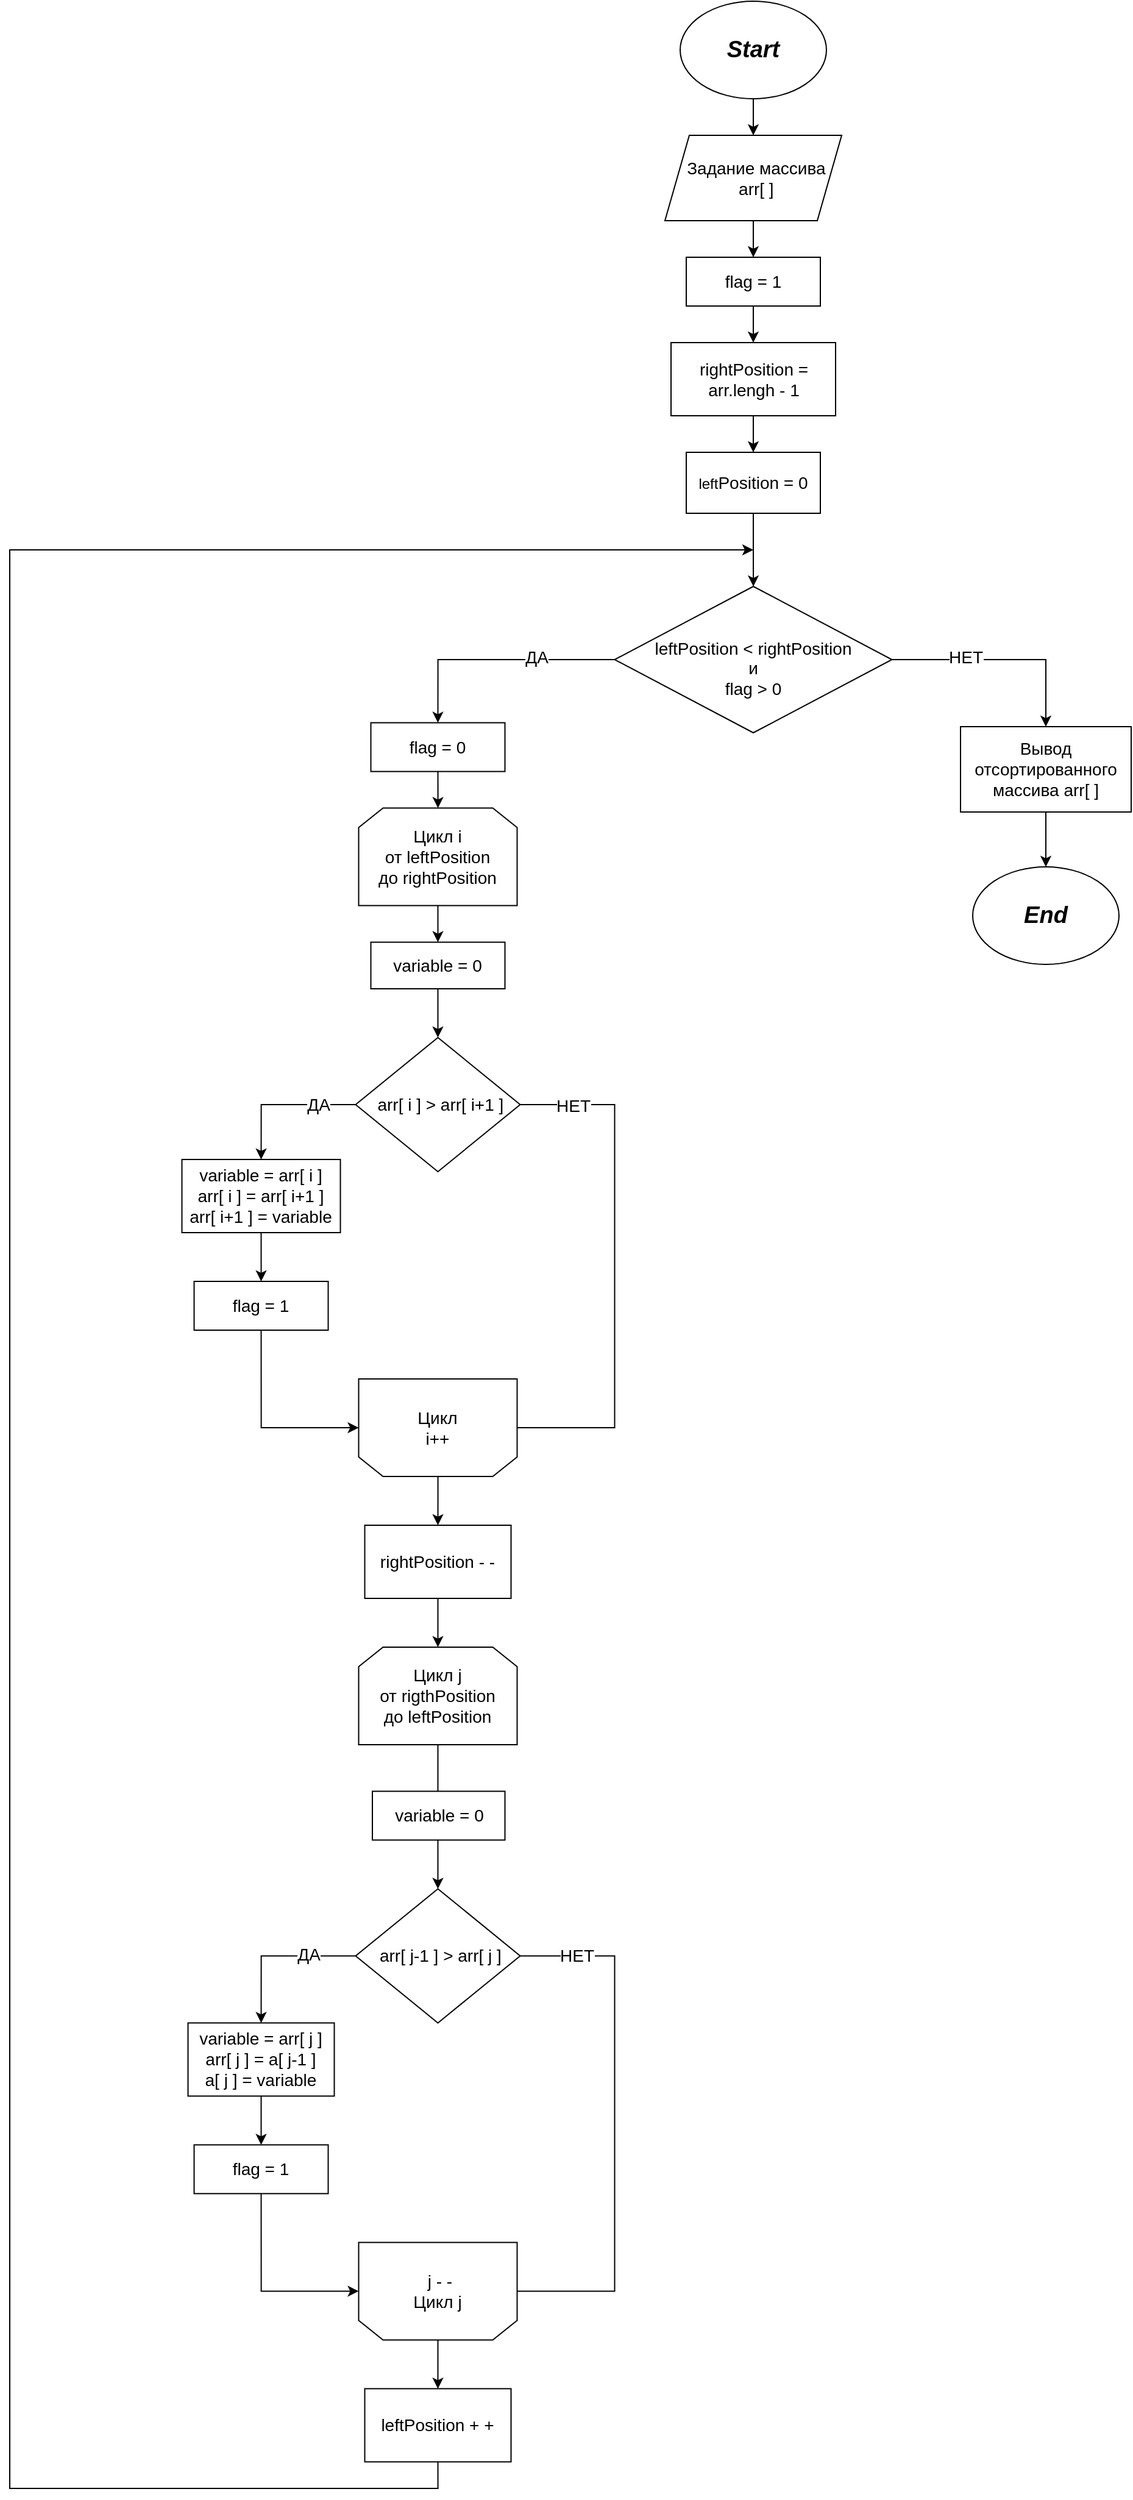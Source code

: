 <mxfile version="22.0.0" type="device">
  <diagram name="Page-1" id="VX5UAWXD-giaiqMZnsXl">
    <mxGraphModel dx="2284" dy="1846" grid="1" gridSize="10" guides="1" tooltips="1" connect="1" arrows="1" fold="1" page="1" pageScale="1" pageWidth="850" pageHeight="1100" math="0" shadow="0">
      <root>
        <mxCell id="0" />
        <mxCell id="1" parent="0" />
        <mxCell id="6iWy4jJI9dwAKIS74mSv-35" style="edgeStyle=orthogonalEdgeStyle;rounded=0;orthogonalLoop=1;jettySize=auto;html=1;exitX=0.5;exitY=1;exitDx=0;exitDy=0;" parent="1" source="6iWy4jJI9dwAKIS74mSv-1" target="6iWy4jJI9dwAKIS74mSv-4" edge="1">
          <mxGeometry relative="1" as="geometry" />
        </mxCell>
        <mxCell id="6iWy4jJI9dwAKIS74mSv-1" value="&lt;div style=&quot;font-size: 14px;&quot;&gt;&lt;font style=&quot;font-size: 14px;&quot;&gt;&amp;nbsp;Задание массива&lt;/font&gt;&lt;/div&gt;&lt;div style=&quot;font-size: 14px;&quot;&gt;&lt;font style=&quot;font-size: 14px;&quot;&gt;&amp;nbsp;arr[ ]&lt;/font&gt;&lt;/div&gt;" style="shape=parallelogram;perimeter=parallelogramPerimeter;whiteSpace=wrap;html=1;fixedSize=1;" parent="1" vertex="1">
          <mxGeometry x="327.5" y="70" width="145" height="70" as="geometry" />
        </mxCell>
        <mxCell id="6iWy4jJI9dwAKIS74mSv-34" style="edgeStyle=orthogonalEdgeStyle;rounded=0;orthogonalLoop=1;jettySize=auto;html=1;exitX=0.5;exitY=1;exitDx=0;exitDy=0;entryX=0.5;entryY=0;entryDx=0;entryDy=0;" parent="1" source="6iWy4jJI9dwAKIS74mSv-3" target="6iWy4jJI9dwAKIS74mSv-1" edge="1">
          <mxGeometry relative="1" as="geometry" />
        </mxCell>
        <mxCell id="6iWy4jJI9dwAKIS74mSv-3" value="&lt;b&gt;&lt;font style=&quot;font-size: 19px;&quot;&gt;&lt;i&gt;Start&lt;/i&gt;&lt;/font&gt;&lt;/b&gt;" style="ellipse;whiteSpace=wrap;html=1;" parent="1" vertex="1">
          <mxGeometry x="340" y="-40" width="120" height="80" as="geometry" />
        </mxCell>
        <mxCell id="6iWy4jJI9dwAKIS74mSv-36" style="edgeStyle=orthogonalEdgeStyle;rounded=0;orthogonalLoop=1;jettySize=auto;html=1;exitX=0.5;exitY=1;exitDx=0;exitDy=0;entryX=0.5;entryY=0;entryDx=0;entryDy=0;" parent="1" source="6iWy4jJI9dwAKIS74mSv-4" target="6iWy4jJI9dwAKIS74mSv-6" edge="1">
          <mxGeometry relative="1" as="geometry" />
        </mxCell>
        <mxCell id="6iWy4jJI9dwAKIS74mSv-4" value="&lt;font style=&quot;font-size: 14px;&quot;&gt;flag = 1&lt;/font&gt;" style="rounded=0;whiteSpace=wrap;html=1;" parent="1" vertex="1">
          <mxGeometry x="345" y="170" width="110" height="40" as="geometry" />
        </mxCell>
        <mxCell id="6iWy4jJI9dwAKIS74mSv-37" style="edgeStyle=orthogonalEdgeStyle;rounded=0;orthogonalLoop=1;jettySize=auto;html=1;exitX=0.5;exitY=1;exitDx=0;exitDy=0;entryX=0.5;entryY=0;entryDx=0;entryDy=0;" parent="1" source="6iWy4jJI9dwAKIS74mSv-6" target="6iWy4jJI9dwAKIS74mSv-23" edge="1">
          <mxGeometry relative="1" as="geometry" />
        </mxCell>
        <mxCell id="6iWy4jJI9dwAKIS74mSv-6" value="&lt;font style=&quot;font-size: 14px;&quot;&gt;rightPosition = arr.lengh - 1&lt;br&gt;&lt;/font&gt;" style="rounded=0;whiteSpace=wrap;html=1;" parent="1" vertex="1">
          <mxGeometry x="332.5" y="240" width="135" height="60" as="geometry" />
        </mxCell>
        <mxCell id="6iWy4jJI9dwAKIS74mSv-39" style="edgeStyle=orthogonalEdgeStyle;rounded=0;orthogonalLoop=1;jettySize=auto;html=1;exitX=0;exitY=0.5;exitDx=0;exitDy=0;entryX=0.5;entryY=0;entryDx=0;entryDy=0;" parent="1" source="6iWy4jJI9dwAKIS74mSv-7" target="6iWy4jJI9dwAKIS74mSv-24" edge="1">
          <mxGeometry relative="1" as="geometry">
            <mxPoint x="252.5" y="521.79" as="sourcePoint" />
          </mxGeometry>
        </mxCell>
        <mxCell id="6iWy4jJI9dwAKIS74mSv-40" value="ДА" style="edgeLabel;html=1;align=center;verticalAlign=middle;resizable=0;points=[];fontSize=14;" parent="6iWy4jJI9dwAKIS74mSv-39" vertex="1" connectable="0">
          <mxGeometry x="-0.346" y="-2" relative="1" as="geometry">
            <mxPoint as="offset" />
          </mxGeometry>
        </mxCell>
        <mxCell id="6iWy4jJI9dwAKIS74mSv-64" style="edgeStyle=orthogonalEdgeStyle;rounded=0;orthogonalLoop=1;jettySize=auto;html=1;exitX=1;exitY=0.5;exitDx=0;exitDy=0;entryX=0.5;entryY=0;entryDx=0;entryDy=0;" parent="1" source="6iWy4jJI9dwAKIS74mSv-7" target="6iWy4jJI9dwAKIS74mSv-21" edge="1">
          <mxGeometry relative="1" as="geometry" />
        </mxCell>
        <mxCell id="6iWy4jJI9dwAKIS74mSv-66" value="НЕТ" style="edgeLabel;html=1;align=center;verticalAlign=middle;resizable=0;points=[];fontSize=14;" parent="6iWy4jJI9dwAKIS74mSv-64" vertex="1" connectable="0">
          <mxGeometry x="-0.346" y="2" relative="1" as="geometry">
            <mxPoint as="offset" />
          </mxGeometry>
        </mxCell>
        <mxCell id="6iWy4jJI9dwAKIS74mSv-7" value="&lt;br&gt;&lt;div style=&quot;font-size: 14px;&quot;&gt;&lt;font style=&quot;font-size: 14px;&quot;&gt;leftPosition &amp;lt; rightPosition&lt;/font&gt;&lt;/div&gt;&lt;div style=&quot;font-size: 14px;&quot;&gt;&lt;font style=&quot;font-size: 14px;&quot;&gt;и &lt;br&gt;&lt;/font&gt;&lt;/div&gt;&lt;div style=&quot;font-size: 14px;&quot;&gt;&lt;font style=&quot;font-size: 14px;&quot;&gt;flag &amp;gt; 0&lt;font style=&quot;font-size: 14px;&quot;&gt;&lt;br&gt;&lt;/font&gt;&lt;/font&gt;&lt;/div&gt;" style="rhombus;whiteSpace=wrap;html=1;" parent="1" vertex="1">
          <mxGeometry x="286.25" y="440" width="227.5" height="120" as="geometry" />
        </mxCell>
        <mxCell id="4WM1RJwRTXSjKx9riZBm-3" style="edgeStyle=orthogonalEdgeStyle;rounded=0;orthogonalLoop=1;jettySize=auto;html=1;exitX=0.5;exitY=1;exitDx=0;exitDy=0;entryX=0.5;entryY=0;entryDx=0;entryDy=0;" edge="1" parent="1" source="6iWy4jJI9dwAKIS74mSv-9" target="4WM1RJwRTXSjKx9riZBm-2">
          <mxGeometry relative="1" as="geometry" />
        </mxCell>
        <mxCell id="6iWy4jJI9dwAKIS74mSv-9" value="&lt;div style=&quot;font-size: 14px;&quot;&gt;&lt;font style=&quot;font-size: 14px;&quot;&gt;Цикл i&lt;/font&gt;&lt;/div&gt;&lt;div style=&quot;font-size: 14px;&quot;&gt;&lt;font style=&quot;font-size: 14px;&quot;&gt;от leftPosition&lt;/font&gt;&lt;/div&gt;&lt;div style=&quot;font-size: 14px;&quot;&gt;&lt;font style=&quot;font-size: 14px;&quot;&gt;до rightPosition&lt;font style=&quot;font-size: 14px;&quot;&gt;&lt;br&gt;&lt;/font&gt;&lt;/font&gt;&lt;/div&gt;" style="shape=loopLimit;whiteSpace=wrap;html=1;" parent="1" vertex="1">
          <mxGeometry x="76.25" y="621.79" width="130" height="80" as="geometry" />
        </mxCell>
        <mxCell id="6iWy4jJI9dwAKIS74mSv-45" style="edgeStyle=orthogonalEdgeStyle;rounded=0;orthogonalLoop=1;jettySize=auto;html=1;exitX=0;exitY=0.5;exitDx=0;exitDy=0;entryX=0.5;entryY=0;entryDx=0;entryDy=0;" parent="1" source="6iWy4jJI9dwAKIS74mSv-10" target="6iWy4jJI9dwAKIS74mSv-11" edge="1">
          <mxGeometry relative="1" as="geometry" />
        </mxCell>
        <mxCell id="6iWy4jJI9dwAKIS74mSv-47" value="ДА" style="edgeLabel;html=1;align=center;verticalAlign=middle;resizable=0;points=[];fontSize=14;" parent="6iWy4jJI9dwAKIS74mSv-45" vertex="1" connectable="0">
          <mxGeometry x="-0.495" relative="1" as="geometry">
            <mxPoint as="offset" />
          </mxGeometry>
        </mxCell>
        <mxCell id="6iWy4jJI9dwAKIS74mSv-50" style="edgeStyle=orthogonalEdgeStyle;rounded=0;orthogonalLoop=1;jettySize=auto;html=1;exitX=1;exitY=0.5;exitDx=0;exitDy=0;entryX=1;entryY=0.5;entryDx=0;entryDy=0;" parent="1" source="6iWy4jJI9dwAKIS74mSv-10" target="6iWy4jJI9dwAKIS74mSv-26" edge="1">
          <mxGeometry relative="1" as="geometry">
            <Array as="points">
              <mxPoint x="286.25" y="865" />
              <mxPoint x="286.25" y="1130" />
            </Array>
          </mxGeometry>
        </mxCell>
        <mxCell id="6iWy4jJI9dwAKIS74mSv-51" value="НЕТ" style="edgeLabel;html=1;align=center;verticalAlign=middle;resizable=0;points=[];fontSize=14;" parent="6iWy4jJI9dwAKIS74mSv-50" vertex="1" connectable="0">
          <mxGeometry x="-0.849" y="-1" relative="1" as="geometry">
            <mxPoint x="1" as="offset" />
          </mxGeometry>
        </mxCell>
        <mxCell id="6iWy4jJI9dwAKIS74mSv-10" value="&lt;font style=&quot;font-size: 14px;&quot;&gt;&amp;nbsp;arr[ i ] &amp;gt; arr[ i+1 ]&lt;/font&gt;" style="rhombus;whiteSpace=wrap;html=1;" parent="1" vertex="1">
          <mxGeometry x="73.75" y="810" width="135" height="110" as="geometry" />
        </mxCell>
        <mxCell id="6iWy4jJI9dwAKIS74mSv-48" style="edgeStyle=orthogonalEdgeStyle;rounded=0;orthogonalLoop=1;jettySize=auto;html=1;exitX=0.5;exitY=1;exitDx=0;exitDy=0;entryX=0.5;entryY=0;entryDx=0;entryDy=0;" parent="1" source="6iWy4jJI9dwAKIS74mSv-11" target="6iWy4jJI9dwAKIS74mSv-25" edge="1">
          <mxGeometry relative="1" as="geometry" />
        </mxCell>
        <mxCell id="6iWy4jJI9dwAKIS74mSv-11" value="&lt;div style=&quot;font-size: 14px;&quot;&gt;&lt;font style=&quot;font-size: 14px;&quot;&gt;variable = arr[ i ]&lt;/font&gt;&lt;/div&gt;&lt;div style=&quot;font-size: 14px;&quot;&gt;&lt;font style=&quot;font-size: 14px;&quot;&gt;arr[ i ] = arr[ i+1 ]&lt;/font&gt;&lt;/div&gt;&lt;div style=&quot;font-size: 14px;&quot;&gt;&lt;font style=&quot;font-size: 14px;&quot;&gt;arr[ i+1 ] = variable&lt;font style=&quot;font-size: 14px;&quot;&gt;&lt;br&gt;&lt;/font&gt;&lt;/font&gt;&lt;/div&gt;" style="rounded=0;whiteSpace=wrap;html=1;" parent="1" vertex="1">
          <mxGeometry x="-68.75" y="910" width="130" height="60" as="geometry" />
        </mxCell>
        <mxCell id="6iWy4jJI9dwAKIS74mSv-54" style="edgeStyle=orthogonalEdgeStyle;rounded=0;orthogonalLoop=1;jettySize=auto;html=1;exitX=0.5;exitY=1;exitDx=0;exitDy=0;entryX=0.5;entryY=0;entryDx=0;entryDy=0;" parent="1" source="6iWy4jJI9dwAKIS74mSv-14" target="6iWy4jJI9dwAKIS74mSv-27" edge="1">
          <mxGeometry relative="1" as="geometry" />
        </mxCell>
        <mxCell id="6iWy4jJI9dwAKIS74mSv-14" value="&lt;font style=&quot;font-size: 14px;&quot;&gt;rightPosition - -&lt;/font&gt;" style="rounded=0;whiteSpace=wrap;html=1;" parent="1" vertex="1">
          <mxGeometry x="81.25" y="1210" width="120" height="60" as="geometry" />
        </mxCell>
        <mxCell id="6iWy4jJI9dwAKIS74mSv-65" style="edgeStyle=orthogonalEdgeStyle;rounded=0;orthogonalLoop=1;jettySize=auto;html=1;exitX=0.5;exitY=1;exitDx=0;exitDy=0;" parent="1" source="6iWy4jJI9dwAKIS74mSv-21" target="6iWy4jJI9dwAKIS74mSv-33" edge="1">
          <mxGeometry relative="1" as="geometry" />
        </mxCell>
        <mxCell id="6iWy4jJI9dwAKIS74mSv-21" value="&lt;font style=&quot;font-size: 14px;&quot;&gt;Вывод отсортированного массива arr[ ]&lt;/font&gt;" style="rounded=0;whiteSpace=wrap;html=1;" parent="1" vertex="1">
          <mxGeometry x="570" y="555" width="140" height="70" as="geometry" />
        </mxCell>
        <mxCell id="6iWy4jJI9dwAKIS74mSv-38" style="edgeStyle=orthogonalEdgeStyle;rounded=0;orthogonalLoop=1;jettySize=auto;html=1;exitX=0.5;exitY=1;exitDx=0;exitDy=0;" parent="1" source="6iWy4jJI9dwAKIS74mSv-23" target="6iWy4jJI9dwAKIS74mSv-7" edge="1">
          <mxGeometry relative="1" as="geometry" />
        </mxCell>
        <mxCell id="6iWy4jJI9dwAKIS74mSv-23" value="left&lt;font style=&quot;font-size: 14px;&quot;&gt;Position = 0&lt;/font&gt;" style="rounded=0;whiteSpace=wrap;html=1;" parent="1" vertex="1">
          <mxGeometry x="345" y="330" width="110" height="50" as="geometry" />
        </mxCell>
        <mxCell id="6iWy4jJI9dwAKIS74mSv-42" style="edgeStyle=orthogonalEdgeStyle;rounded=0;orthogonalLoop=1;jettySize=auto;html=1;exitX=0.5;exitY=1;exitDx=0;exitDy=0;" parent="1" source="6iWy4jJI9dwAKIS74mSv-24" target="6iWy4jJI9dwAKIS74mSv-9" edge="1">
          <mxGeometry relative="1" as="geometry" />
        </mxCell>
        <mxCell id="6iWy4jJI9dwAKIS74mSv-24" value="&lt;font style=&quot;font-size: 14px;&quot;&gt;flag = 0&lt;/font&gt;" style="rounded=0;whiteSpace=wrap;html=1;" parent="1" vertex="1">
          <mxGeometry x="86.25" y="551.79" width="110" height="40" as="geometry" />
        </mxCell>
        <mxCell id="6iWy4jJI9dwAKIS74mSv-69" style="edgeStyle=orthogonalEdgeStyle;rounded=0;orthogonalLoop=1;jettySize=auto;html=1;exitX=0.5;exitY=1;exitDx=0;exitDy=0;entryX=1;entryY=0.5;entryDx=0;entryDy=0;" parent="1" source="6iWy4jJI9dwAKIS74mSv-25" target="6iWy4jJI9dwAKIS74mSv-26" edge="1">
          <mxGeometry relative="1" as="geometry" />
        </mxCell>
        <mxCell id="6iWy4jJI9dwAKIS74mSv-25" value="&lt;font style=&quot;font-size: 14px;&quot;&gt;flag = 1&lt;/font&gt;" style="rounded=0;whiteSpace=wrap;html=1;" parent="1" vertex="1">
          <mxGeometry x="-58.75" y="1010" width="110" height="40" as="geometry" />
        </mxCell>
        <mxCell id="6iWy4jJI9dwAKIS74mSv-68" style="edgeStyle=orthogonalEdgeStyle;rounded=0;orthogonalLoop=1;jettySize=auto;html=1;" parent="1" source="6iWy4jJI9dwAKIS74mSv-26" edge="1">
          <mxGeometry relative="1" as="geometry">
            <mxPoint x="141.25" y="1210" as="targetPoint" />
          </mxGeometry>
        </mxCell>
        <mxCell id="6iWy4jJI9dwAKIS74mSv-26" value="" style="shape=loopLimit;whiteSpace=wrap;html=1;rotation=-180;" parent="1" vertex="1">
          <mxGeometry x="76.25" y="1090" width="130" height="80" as="geometry" />
        </mxCell>
        <mxCell id="6iWy4jJI9dwAKIS74mSv-55" style="edgeStyle=orthogonalEdgeStyle;rounded=0;orthogonalLoop=1;jettySize=auto;html=1;exitX=0.5;exitY=1;exitDx=0;exitDy=0;entryX=0.5;entryY=0;entryDx=0;entryDy=0;" parent="1" source="6iWy4jJI9dwAKIS74mSv-27" target="6iWy4jJI9dwAKIS74mSv-28" edge="1">
          <mxGeometry relative="1" as="geometry" />
        </mxCell>
        <mxCell id="6iWy4jJI9dwAKIS74mSv-27" value="&lt;div style=&quot;font-size: 14px;&quot;&gt;&lt;font style=&quot;font-size: 14px;&quot;&gt;Цикл j&lt;br&gt;&lt;/font&gt;&lt;/div&gt;&lt;div style=&quot;font-size: 14px;&quot;&gt;&lt;font style=&quot;font-size: 14px;&quot;&gt;от rigthPosition&lt;/font&gt;&lt;/div&gt;&lt;div style=&quot;font-size: 14px;&quot;&gt;&lt;font style=&quot;font-size: 14px;&quot;&gt;до leftPosition&lt;font style=&quot;font-size: 14px;&quot;&gt;&lt;br&gt;&lt;/font&gt;&lt;/font&gt;&lt;/div&gt;" style="shape=loopLimit;whiteSpace=wrap;html=1;" parent="1" vertex="1">
          <mxGeometry x="76.25" y="1310" width="130" height="80" as="geometry" />
        </mxCell>
        <mxCell id="6iWy4jJI9dwAKIS74mSv-56" style="edgeStyle=orthogonalEdgeStyle;rounded=0;orthogonalLoop=1;jettySize=auto;html=1;exitX=0;exitY=0.5;exitDx=0;exitDy=0;entryX=0.5;entryY=0;entryDx=0;entryDy=0;" parent="1" source="6iWy4jJI9dwAKIS74mSv-28" target="6iWy4jJI9dwAKIS74mSv-29" edge="1">
          <mxGeometry relative="1" as="geometry" />
        </mxCell>
        <mxCell id="6iWy4jJI9dwAKIS74mSv-61" value="ДА" style="edgeLabel;html=1;align=center;verticalAlign=middle;resizable=0;points=[];fontSize=14;" parent="6iWy4jJI9dwAKIS74mSv-56" vertex="1" connectable="0">
          <mxGeometry x="-0.404" y="-1" relative="1" as="geometry">
            <mxPoint as="offset" />
          </mxGeometry>
        </mxCell>
        <mxCell id="6iWy4jJI9dwAKIS74mSv-59" style="edgeStyle=orthogonalEdgeStyle;rounded=0;orthogonalLoop=1;jettySize=auto;html=1;exitX=1;exitY=0.5;exitDx=0;exitDy=0;entryX=1;entryY=0.5;entryDx=0;entryDy=0;" parent="1" source="6iWy4jJI9dwAKIS74mSv-28" target="6iWy4jJI9dwAKIS74mSv-32" edge="1">
          <mxGeometry relative="1" as="geometry">
            <Array as="points">
              <mxPoint x="286.25" y="1563.21" />
              <mxPoint x="286.25" y="1838.21" />
            </Array>
          </mxGeometry>
        </mxCell>
        <mxCell id="6iWy4jJI9dwAKIS74mSv-63" value="НЕТ" style="edgeLabel;html=1;align=center;verticalAlign=middle;resizable=0;points=[];fontSize=14;" parent="6iWy4jJI9dwAKIS74mSv-59" vertex="1" connectable="0">
          <mxGeometry x="-0.841" y="-2" relative="1" as="geometry">
            <mxPoint x="1" y="-2" as="offset" />
          </mxGeometry>
        </mxCell>
        <mxCell id="6iWy4jJI9dwAKIS74mSv-28" value="&lt;font style=&quot;font-size: 14px;&quot;&gt;&amp;nbsp;arr[ j-1 ] &amp;gt; arr[ j ]&lt;/font&gt;" style="rhombus;whiteSpace=wrap;html=1;" parent="1" vertex="1">
          <mxGeometry x="73.75" y="1508.21" width="135" height="110" as="geometry" />
        </mxCell>
        <mxCell id="6iWy4jJI9dwAKIS74mSv-57" style="edgeStyle=orthogonalEdgeStyle;rounded=0;orthogonalLoop=1;jettySize=auto;html=1;exitX=0.5;exitY=1;exitDx=0;exitDy=0;entryX=0.5;entryY=0;entryDx=0;entryDy=0;" parent="1" source="6iWy4jJI9dwAKIS74mSv-29" target="6iWy4jJI9dwAKIS74mSv-31" edge="1">
          <mxGeometry relative="1" as="geometry" />
        </mxCell>
        <mxCell id="6iWy4jJI9dwAKIS74mSv-29" value="&lt;div style=&quot;font-size: 14px;&quot;&gt;&lt;font style=&quot;font-size: 14px;&quot;&gt;variable = arr[ j ]&lt;/font&gt;&lt;/div&gt;&lt;div style=&quot;font-size: 14px;&quot;&gt;&lt;font style=&quot;font-size: 14px;&quot;&gt;arr[ j ] = a[ j-1 ]&lt;/font&gt;&lt;/div&gt;&lt;div style=&quot;font-size: 14px;&quot;&gt;&lt;font style=&quot;font-size: 14px;&quot;&gt;a[ j ] = variable&lt;font style=&quot;font-size: 14px;&quot;&gt;&lt;br&gt;&lt;/font&gt;&lt;/font&gt;&lt;/div&gt;" style="rounded=0;whiteSpace=wrap;html=1;" parent="1" vertex="1">
          <mxGeometry x="-63.75" y="1618.21" width="120" height="60" as="geometry" />
        </mxCell>
        <mxCell id="6iWy4jJI9dwAKIS74mSv-67" style="edgeStyle=orthogonalEdgeStyle;rounded=0;orthogonalLoop=1;jettySize=auto;html=1;exitX=0.5;exitY=1;exitDx=0;exitDy=0;" parent="1" source="6iWy4jJI9dwAKIS74mSv-30" edge="1">
          <mxGeometry relative="1" as="geometry">
            <mxPoint x="400" y="410" as="targetPoint" />
            <mxPoint x="-390" y="1890" as="sourcePoint" />
            <Array as="points">
              <mxPoint x="141" y="2000" />
              <mxPoint x="-210" y="2000" />
              <mxPoint x="-210" y="410" />
            </Array>
          </mxGeometry>
        </mxCell>
        <mxCell id="6iWy4jJI9dwAKIS74mSv-30" value="&lt;font style=&quot;font-size: 14px;&quot;&gt;leftPosition + +&lt;br&gt;&lt;/font&gt;" style="rounded=0;whiteSpace=wrap;html=1;" parent="1" vertex="1">
          <mxGeometry x="81.25" y="1918.21" width="120" height="60" as="geometry" />
        </mxCell>
        <mxCell id="6iWy4jJI9dwAKIS74mSv-74" style="edgeStyle=orthogonalEdgeStyle;rounded=0;orthogonalLoop=1;jettySize=auto;html=1;exitX=0.5;exitY=1;exitDx=0;exitDy=0;entryX=1;entryY=0.5;entryDx=0;entryDy=0;" parent="1" source="6iWy4jJI9dwAKIS74mSv-31" target="6iWy4jJI9dwAKIS74mSv-32" edge="1">
          <mxGeometry relative="1" as="geometry" />
        </mxCell>
        <mxCell id="6iWy4jJI9dwAKIS74mSv-31" value="&lt;font style=&quot;font-size: 14px;&quot;&gt;flag = 1&lt;/font&gt;" style="rounded=0;whiteSpace=wrap;html=1;" parent="1" vertex="1">
          <mxGeometry x="-58.75" y="1718.21" width="110" height="40" as="geometry" />
        </mxCell>
        <mxCell id="6iWy4jJI9dwAKIS74mSv-75" style="edgeStyle=orthogonalEdgeStyle;rounded=0;orthogonalLoop=1;jettySize=auto;html=1;exitX=0.5;exitY=0;exitDx=0;exitDy=0;entryX=0.5;entryY=0;entryDx=0;entryDy=0;" parent="1" source="6iWy4jJI9dwAKIS74mSv-32" target="6iWy4jJI9dwAKIS74mSv-30" edge="1">
          <mxGeometry relative="1" as="geometry" />
        </mxCell>
        <mxCell id="6iWy4jJI9dwAKIS74mSv-32" value="" style="shape=loopLimit;whiteSpace=wrap;html=1;rotation=-180;" parent="1" vertex="1">
          <mxGeometry x="76.25" y="1798.21" width="130" height="80" as="geometry" />
        </mxCell>
        <mxCell id="6iWy4jJI9dwAKIS74mSv-33" value="&lt;b&gt;&lt;font size=&quot;1&quot;&gt;&lt;i&gt;&lt;font style=&quot;font-size: 19px;&quot;&gt;End&lt;/font&gt;&lt;/i&gt;&lt;/font&gt;&lt;/b&gt;" style="ellipse;whiteSpace=wrap;html=1;" parent="1" vertex="1">
          <mxGeometry x="580" y="670" width="120" height="80" as="geometry" />
        </mxCell>
        <mxCell id="6iWy4jJI9dwAKIS74mSv-72" value="&lt;div style=&quot;font-size: 14px;&quot;&gt;&lt;font style=&quot;font-size: 14px;&quot;&gt;Цикл&lt;/font&gt;&lt;/div&gt;&lt;div style=&quot;font-size: 14px;&quot;&gt;&lt;font style=&quot;font-size: 14px;&quot;&gt;i++&lt;font style=&quot;font-size: 14px;&quot;&gt;&lt;br&gt;&lt;/font&gt;&lt;/font&gt;&lt;/div&gt;" style="text;html=1;strokeColor=none;fillColor=none;align=center;verticalAlign=middle;whiteSpace=wrap;rounded=0;" parent="1" vertex="1">
          <mxGeometry x="111.25" y="1115" width="60" height="30" as="geometry" />
        </mxCell>
        <mxCell id="6iWy4jJI9dwAKIS74mSv-73" value="&lt;div style=&quot;font-size: 14px;&quot;&gt;&lt;font style=&quot;font-size: 14px;&quot;&gt;&amp;nbsp;j - - &lt;br&gt;&lt;/font&gt;&lt;/div&gt;&lt;div style=&quot;font-size: 14px;&quot;&gt;&lt;font style=&quot;font-size: 14px;&quot;&gt;Цикл j&lt;br&gt;&lt;/font&gt;&lt;/div&gt;" style="text;html=1;strokeColor=none;fillColor=none;align=center;verticalAlign=middle;whiteSpace=wrap;rounded=0;" parent="1" vertex="1">
          <mxGeometry x="111.25" y="1823.21" width="60" height="30" as="geometry" />
        </mxCell>
        <mxCell id="4WM1RJwRTXSjKx9riZBm-4" style="edgeStyle=orthogonalEdgeStyle;rounded=0;orthogonalLoop=1;jettySize=auto;html=1;exitX=0.5;exitY=1;exitDx=0;exitDy=0;entryX=0.5;entryY=0;entryDx=0;entryDy=0;" edge="1" parent="1" source="4WM1RJwRTXSjKx9riZBm-2" target="6iWy4jJI9dwAKIS74mSv-10">
          <mxGeometry relative="1" as="geometry" />
        </mxCell>
        <mxCell id="4WM1RJwRTXSjKx9riZBm-2" value="&lt;font style=&quot;font-size: 14px;&quot;&gt;variable = 0&lt;/font&gt;" style="rounded=0;whiteSpace=wrap;html=1;" vertex="1" parent="1">
          <mxGeometry x="86.25" y="731.79" width="110" height="38.21" as="geometry" />
        </mxCell>
        <mxCell id="4WM1RJwRTXSjKx9riZBm-5" value="&lt;font style=&quot;font-size: 14px;&quot;&gt;variable = 0&lt;/font&gt;" style="rounded=0;whiteSpace=wrap;html=1;" vertex="1" parent="1">
          <mxGeometry x="87.5" y="1428.21" width="108.75" height="40" as="geometry" />
        </mxCell>
      </root>
    </mxGraphModel>
  </diagram>
</mxfile>
